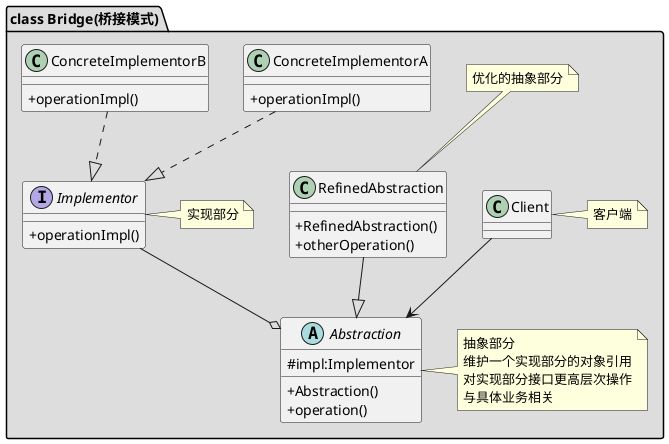 @startuml
skinparam classAttributeIconSize 0

package "class Bridge(桥接模式)" #DDDDDD {

    abstract class Abstraction{
        #impl:Implementor
        +Abstraction()
        +operation()
    }
    note right: 抽象部分\n维护一个实现部分的对象引用\n对实现部分接口更高层次操作\n与具体业务相关

    class RefinedAbstraction{
        +RefinedAbstraction()
        +otherOperation()
    }
    note top of RefinedAbstraction:优化的抽象部分

    interface Implementor
    Implementor : +operationImpl()
    note right:实现部分

    class Client
    note right : 客户端

    ConcreteImplementorA : +operationImpl()

    ConcreteImplementorB : +operationImpl()

    Client --> Abstraction
    RefinedAbstraction --|> Abstraction
    Implementor --o Abstraction
    ConcreteImplementorA ..|> Implementor
    ConcreteImplementorB ..|> Implementor
}
@enduml